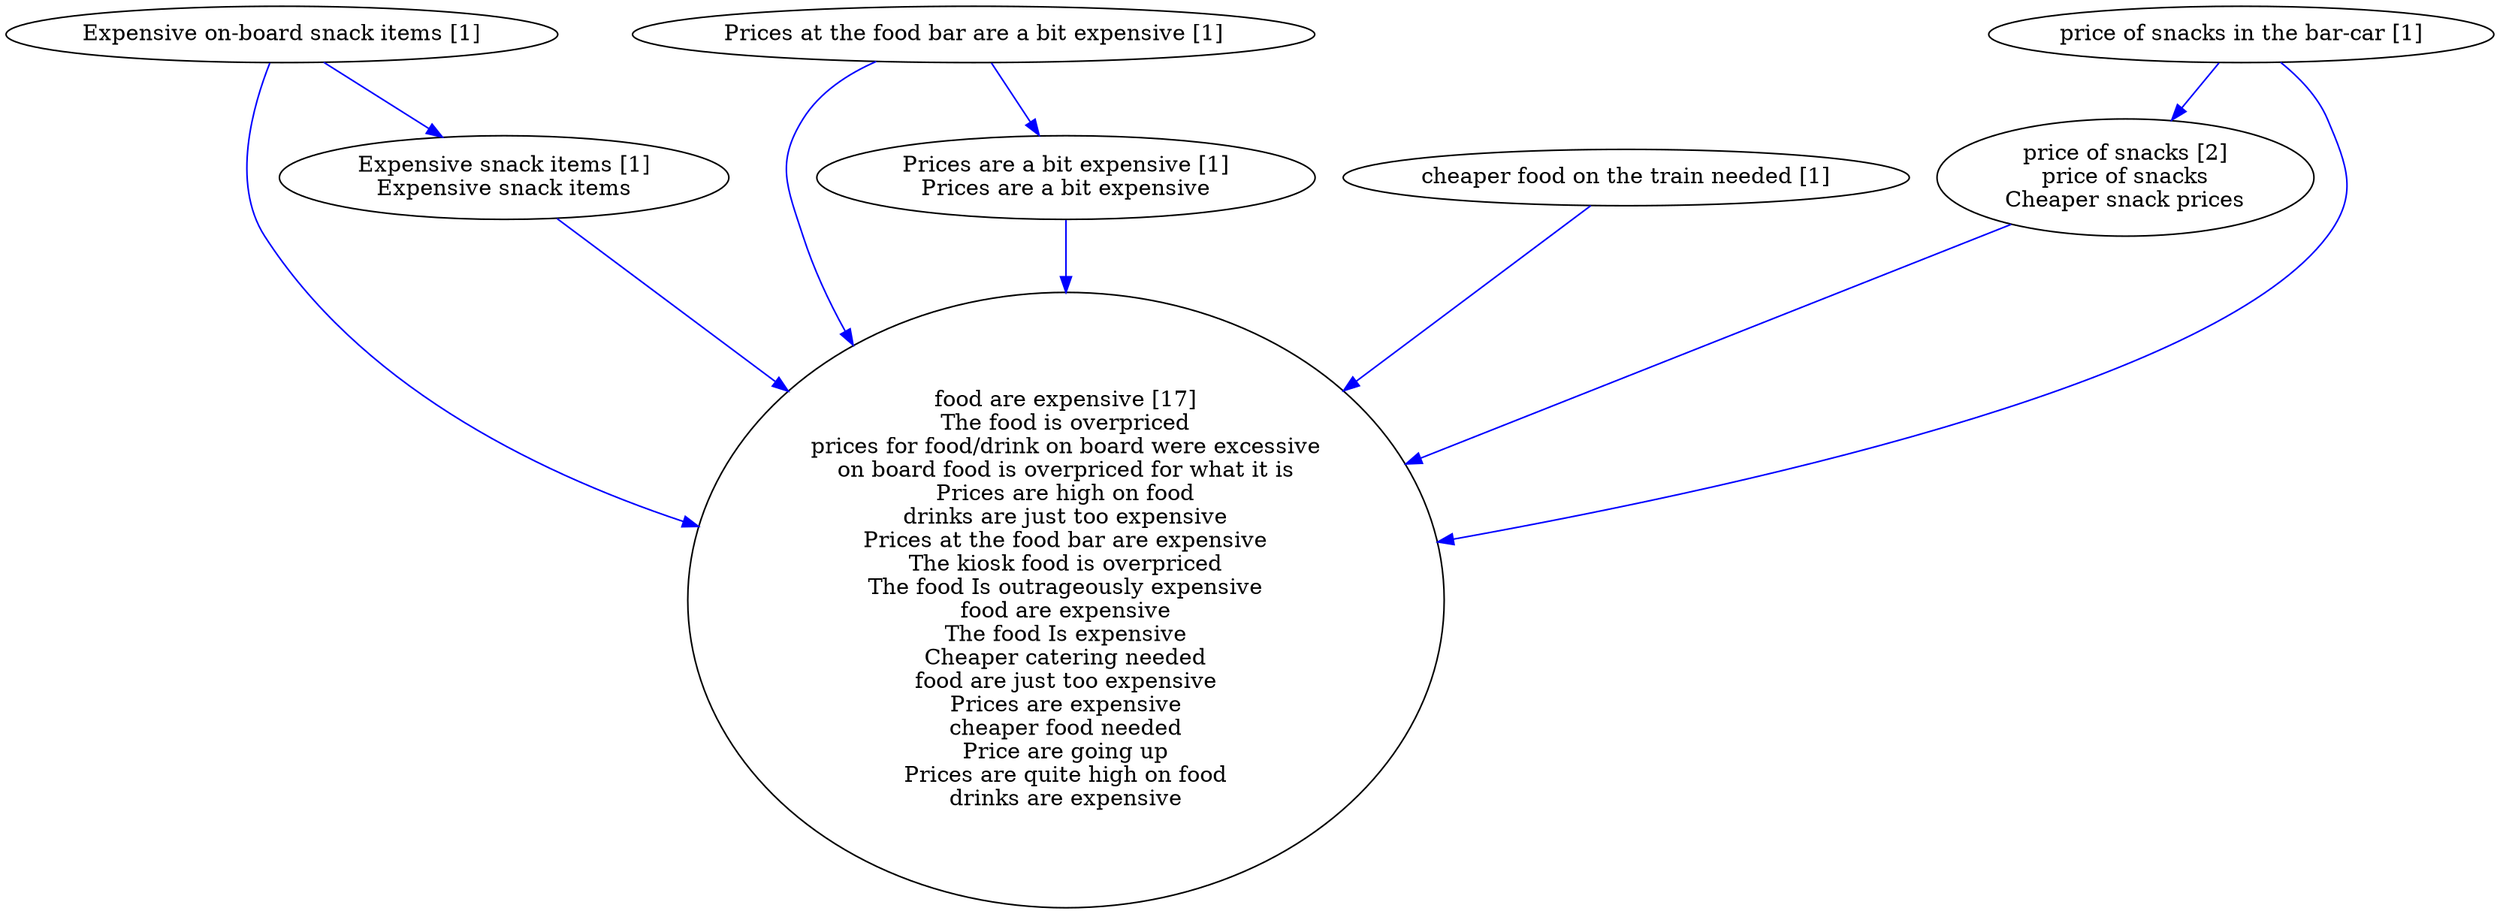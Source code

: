 digraph collapsedGraph {
"price of snacks [2]\nprice of snacks\nCheaper snack prices""food are expensive [17]\nThe food is overpriced\nprices for food/drink on board were excessive\non board food is overpriced for what it is\nPrices are high on food\ndrinks are just too expensive\nPrices at the food bar are expensive\nThe kiosk food is overpriced\nThe food Is outrageously expensive\nfood are expensive\nThe food Is expensive\nCheaper catering needed\nfood are just too expensive\nPrices are expensive\ncheaper food needed\nPrice are going up\nPrices are quite high on food\ndrinks are expensive""Expensive on-board snack items [1]""Expensive snack items [1]\nExpensive snack items""Prices at the food bar are a bit expensive [1]""Prices are a bit expensive [1]\nPrices are a bit expensive""cheaper food on the train needed [1]""price of snacks in the bar-car [1]""price of snacks [2]\nprice of snacks\nCheaper snack prices" -> "food are expensive [17]\nThe food is overpriced\nprices for food/drink on board were excessive\non board food is overpriced for what it is\nPrices are high on food\ndrinks are just too expensive\nPrices at the food bar are expensive\nThe kiosk food is overpriced\nThe food Is outrageously expensive\nfood are expensive\nThe food Is expensive\nCheaper catering needed\nfood are just too expensive\nPrices are expensive\ncheaper food needed\nPrice are going up\nPrices are quite high on food\ndrinks are expensive" [color=blue]
"Expensive on-board snack items [1]" -> "Expensive snack items [1]\nExpensive snack items" [color=blue]
"Prices at the food bar are a bit expensive [1]" -> "Prices are a bit expensive [1]\nPrices are a bit expensive" [color=blue]
"Expensive on-board snack items [1]" -> "food are expensive [17]\nThe food is overpriced\nprices for food/drink on board were excessive\non board food is overpriced for what it is\nPrices are high on food\ndrinks are just too expensive\nPrices at the food bar are expensive\nThe kiosk food is overpriced\nThe food Is outrageously expensive\nfood are expensive\nThe food Is expensive\nCheaper catering needed\nfood are just too expensive\nPrices are expensive\ncheaper food needed\nPrice are going up\nPrices are quite high on food\ndrinks are expensive" [color=blue]
"Expensive snack items [1]\nExpensive snack items" -> "food are expensive [17]\nThe food is overpriced\nprices for food/drink on board were excessive\non board food is overpriced for what it is\nPrices are high on food\ndrinks are just too expensive\nPrices at the food bar are expensive\nThe kiosk food is overpriced\nThe food Is outrageously expensive\nfood are expensive\nThe food Is expensive\nCheaper catering needed\nfood are just too expensive\nPrices are expensive\ncheaper food needed\nPrice are going up\nPrices are quite high on food\ndrinks are expensive" [color=blue]
"Prices are a bit expensive [1]\nPrices are a bit expensive" -> "food are expensive [17]\nThe food is overpriced\nprices for food/drink on board were excessive\non board food is overpriced for what it is\nPrices are high on food\ndrinks are just too expensive\nPrices at the food bar are expensive\nThe kiosk food is overpriced\nThe food Is outrageously expensive\nfood are expensive\nThe food Is expensive\nCheaper catering needed\nfood are just too expensive\nPrices are expensive\ncheaper food needed\nPrice are going up\nPrices are quite high on food\ndrinks are expensive" [color=blue]
"Prices at the food bar are a bit expensive [1]" -> "food are expensive [17]\nThe food is overpriced\nprices for food/drink on board were excessive\non board food is overpriced for what it is\nPrices are high on food\ndrinks are just too expensive\nPrices at the food bar are expensive\nThe kiosk food is overpriced\nThe food Is outrageously expensive\nfood are expensive\nThe food Is expensive\nCheaper catering needed\nfood are just too expensive\nPrices are expensive\ncheaper food needed\nPrice are going up\nPrices are quite high on food\ndrinks are expensive" [color=blue]
"cheaper food on the train needed [1]" -> "food are expensive [17]\nThe food is overpriced\nprices for food/drink on board were excessive\non board food is overpriced for what it is\nPrices are high on food\ndrinks are just too expensive\nPrices at the food bar are expensive\nThe kiosk food is overpriced\nThe food Is outrageously expensive\nfood are expensive\nThe food Is expensive\nCheaper catering needed\nfood are just too expensive\nPrices are expensive\ncheaper food needed\nPrice are going up\nPrices are quite high on food\ndrinks are expensive" [color=blue]
"price of snacks in the bar-car [1]" -> "price of snacks [2]\nprice of snacks\nCheaper snack prices" [color=blue]
"price of snacks in the bar-car [1]" -> "food are expensive [17]\nThe food is overpriced\nprices for food/drink on board were excessive\non board food is overpriced for what it is\nPrices are high on food\ndrinks are just too expensive\nPrices at the food bar are expensive\nThe kiosk food is overpriced\nThe food Is outrageously expensive\nfood are expensive\nThe food Is expensive\nCheaper catering needed\nfood are just too expensive\nPrices are expensive\ncheaper food needed\nPrice are going up\nPrices are quite high on food\ndrinks are expensive" [color=blue]
}